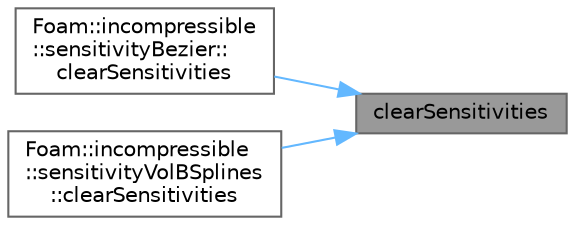 digraph "clearSensitivities"
{
 // LATEX_PDF_SIZE
  bgcolor="transparent";
  edge [fontname=Helvetica,fontsize=10,labelfontname=Helvetica,labelfontsize=10];
  node [fontname=Helvetica,fontsize=10,shape=box,height=0.2,width=0.4];
  rankdir="RL";
  Node1 [id="Node000001",label="clearSensitivities",height=0.2,width=0.4,color="gray40", fillcolor="grey60", style="filled", fontcolor="black",tooltip=" "];
  Node1 -> Node2 [id="edge1_Node000001_Node000002",dir="back",color="steelblue1",style="solid",tooltip=" "];
  Node2 [id="Node000002",label="Foam::incompressible\l::sensitivityBezier::\lclearSensitivities",height=0.2,width=0.4,color="grey40", fillcolor="white", style="filled",URL="$classFoam_1_1incompressible_1_1sensitivityBezier.html#a0b3c4236c3c083bec19fde4d3eec3fb3",tooltip=" "];
  Node1 -> Node3 [id="edge2_Node000001_Node000003",dir="back",color="steelblue1",style="solid",tooltip=" "];
  Node3 [id="Node000003",label="Foam::incompressible\l::sensitivityVolBSplines\l::clearSensitivities",height=0.2,width=0.4,color="grey40", fillcolor="white", style="filled",URL="$classFoam_1_1incompressible_1_1sensitivityVolBSplines.html#a0b3c4236c3c083bec19fde4d3eec3fb3",tooltip=" "];
}
